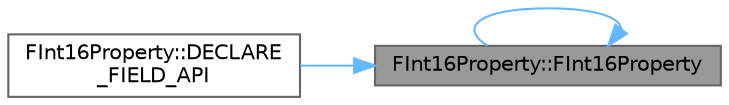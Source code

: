 digraph "FInt16Property::FInt16Property"
{
 // INTERACTIVE_SVG=YES
 // LATEX_PDF_SIZE
  bgcolor="transparent";
  edge [fontname=Helvetica,fontsize=10,labelfontname=Helvetica,labelfontsize=10];
  node [fontname=Helvetica,fontsize=10,shape=box,height=0.2,width=0.4];
  rankdir="RL";
  Node1 [id="Node000001",label="FInt16Property::FInt16Property",height=0.2,width=0.4,color="gray40", fillcolor="grey60", style="filled", fontcolor="black",tooltip="Constructor used for constructing compiled in properties."];
  Node1 -> Node1 [id="edge1_Node000001_Node000001",dir="back",color="steelblue1",style="solid",tooltip=" "];
  Node1 -> Node2 [id="edge2_Node000001_Node000002",dir="back",color="steelblue1",style="solid",tooltip=" "];
  Node2 [id="Node000002",label="FInt16Property::DECLARE\l_FIELD_API",height=0.2,width=0.4,color="grey40", fillcolor="white", style="filled",URL="$d9/da8/classFInt16Property.html#a8e5527adcd461bdfb1b18a86cf267b6f",tooltip=" "];
}
